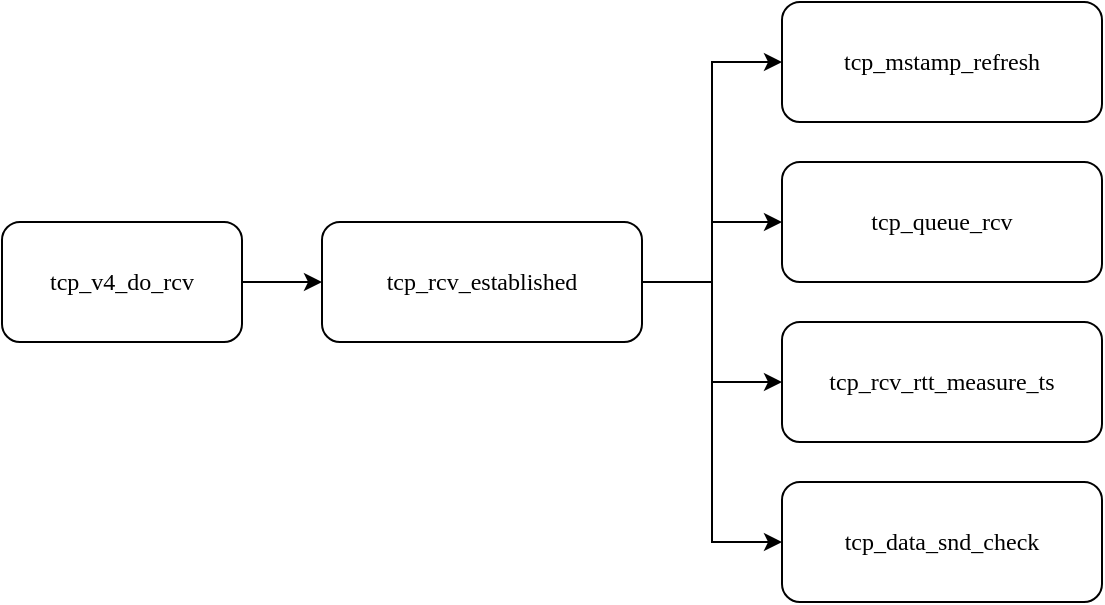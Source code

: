<mxfile version="22.0.4" type="github">
  <diagram name="第 1 页" id="nG1DMKSM9QJ_ZLVEkAyw">
    <mxGraphModel dx="958" dy="654" grid="1" gridSize="10" guides="1" tooltips="1" connect="1" arrows="1" fold="1" page="1" pageScale="1" pageWidth="827" pageHeight="1169" math="0" shadow="0">
      <root>
        <mxCell id="0" />
        <mxCell id="1" parent="0" />
        <mxCell id="jcbVdVeeIO99n1DFLQ96-7" style="edgeStyle=orthogonalEdgeStyle;rounded=0;orthogonalLoop=1;jettySize=auto;html=1;" edge="1" parent="1" source="jcbVdVeeIO99n1DFLQ96-1" target="jcbVdVeeIO99n1DFLQ96-2">
          <mxGeometry relative="1" as="geometry" />
        </mxCell>
        <mxCell id="jcbVdVeeIO99n1DFLQ96-1" value="tcp_v4_do_rcv" style="rounded=1;whiteSpace=wrap;html=1;fontFamily=Verdana;" vertex="1" parent="1">
          <mxGeometry x="120" y="250" width="120" height="60" as="geometry" />
        </mxCell>
        <mxCell id="jcbVdVeeIO99n1DFLQ96-8" style="edgeStyle=orthogonalEdgeStyle;rounded=0;orthogonalLoop=1;jettySize=auto;html=1;entryX=0;entryY=0.5;entryDx=0;entryDy=0;" edge="1" parent="1" source="jcbVdVeeIO99n1DFLQ96-2" target="jcbVdVeeIO99n1DFLQ96-3">
          <mxGeometry relative="1" as="geometry" />
        </mxCell>
        <mxCell id="jcbVdVeeIO99n1DFLQ96-10" style="edgeStyle=orthogonalEdgeStyle;rounded=0;orthogonalLoop=1;jettySize=auto;html=1;entryX=0;entryY=0.5;entryDx=0;entryDy=0;" edge="1" parent="1" source="jcbVdVeeIO99n1DFLQ96-2" target="jcbVdVeeIO99n1DFLQ96-5">
          <mxGeometry relative="1" as="geometry" />
        </mxCell>
        <mxCell id="jcbVdVeeIO99n1DFLQ96-11" style="edgeStyle=orthogonalEdgeStyle;rounded=0;orthogonalLoop=1;jettySize=auto;html=1;entryX=0;entryY=0.5;entryDx=0;entryDy=0;" edge="1" parent="1" source="jcbVdVeeIO99n1DFLQ96-2" target="jcbVdVeeIO99n1DFLQ96-6">
          <mxGeometry relative="1" as="geometry" />
        </mxCell>
        <mxCell id="jcbVdVeeIO99n1DFLQ96-12" style="edgeStyle=orthogonalEdgeStyle;rounded=0;orthogonalLoop=1;jettySize=auto;html=1;" edge="1" parent="1" source="jcbVdVeeIO99n1DFLQ96-2" target="jcbVdVeeIO99n1DFLQ96-4">
          <mxGeometry relative="1" as="geometry" />
        </mxCell>
        <mxCell id="jcbVdVeeIO99n1DFLQ96-2" value="tcp_rcv_established" style="rounded=1;whiteSpace=wrap;html=1;fontFamily=Verdana;" vertex="1" parent="1">
          <mxGeometry x="280" y="250" width="160" height="60" as="geometry" />
        </mxCell>
        <mxCell id="jcbVdVeeIO99n1DFLQ96-3" value="tcp_mstamp_refresh" style="rounded=1;whiteSpace=wrap;html=1;fontFamily=Verdana;" vertex="1" parent="1">
          <mxGeometry x="510" y="140" width="160" height="60" as="geometry" />
        </mxCell>
        <mxCell id="jcbVdVeeIO99n1DFLQ96-4" value="tcp_queue_rcv" style="rounded=1;whiteSpace=wrap;html=1;fontFamily=Verdana;" vertex="1" parent="1">
          <mxGeometry x="510" y="220" width="160" height="60" as="geometry" />
        </mxCell>
        <mxCell id="jcbVdVeeIO99n1DFLQ96-5" value="tcp_rcv_rtt_measure_ts" style="rounded=1;whiteSpace=wrap;html=1;fontFamily=Verdana;" vertex="1" parent="1">
          <mxGeometry x="510" y="300" width="160" height="60" as="geometry" />
        </mxCell>
        <mxCell id="jcbVdVeeIO99n1DFLQ96-6" value="tcp_data_snd_check" style="rounded=1;whiteSpace=wrap;html=1;fontFamily=Verdana;" vertex="1" parent="1">
          <mxGeometry x="510" y="380" width="160" height="60" as="geometry" />
        </mxCell>
      </root>
    </mxGraphModel>
  </diagram>
</mxfile>
